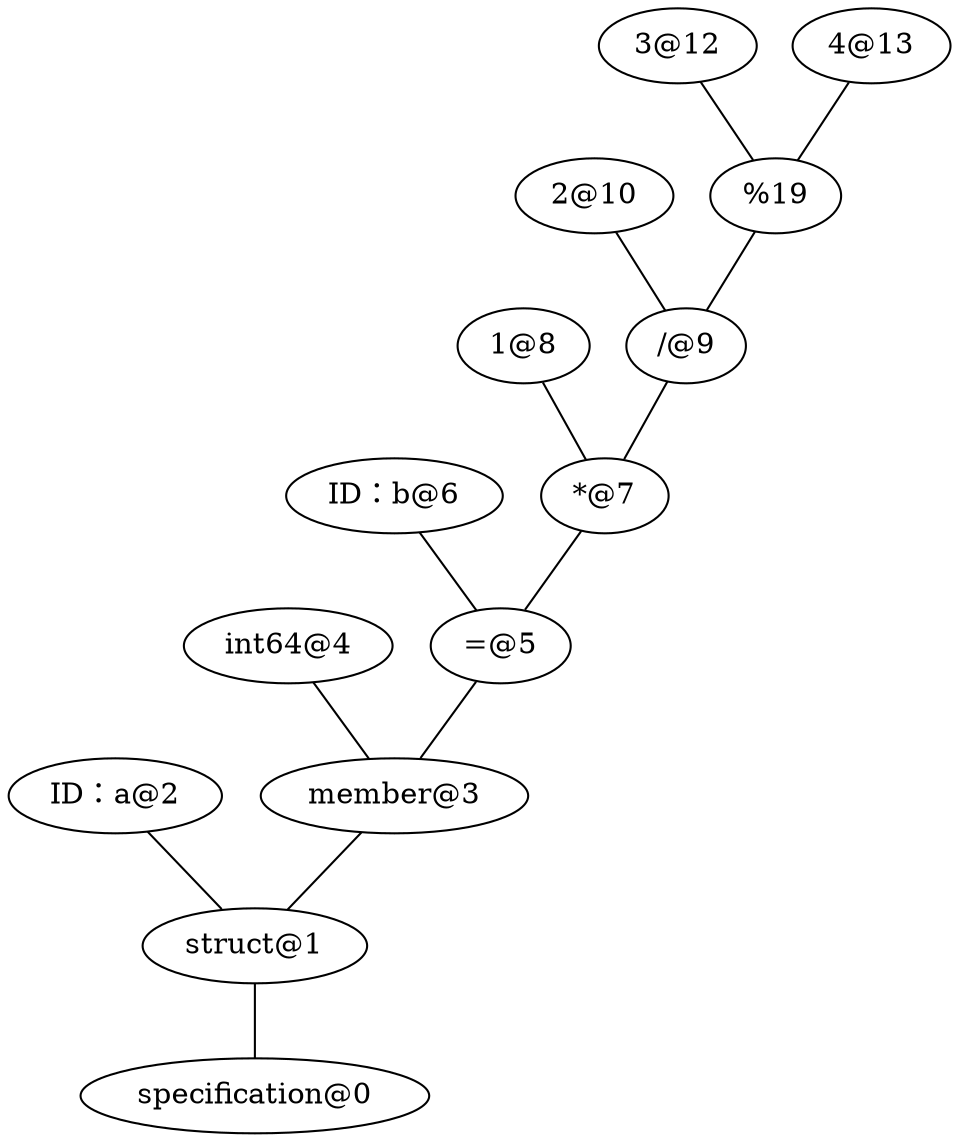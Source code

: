 graph{
    { rank=same; "specification@0"}
    { rank=same; "struct@1"}
    { rank=same; "ID：a@2"; "member@3"}
    { rank=same; "int64@4"; "=@5"}
    { rank=same; "ID：b@6"; "*@7"}
    { rank=same; "1@8"; "/@9"}
    { rank=same; "2@10"; "%@11"}
    { rank=same; "3@12"; "4@13"}

    "struct@1" -- "specification@0"
    "ID：a@2" -- "struct@1"
    "member@3" -- "struct@1"
    "int64@4" -- "member@3"
    "=@5" -- "member@3"
    "ID：b@6" -- "=@5"
    "*@7" -- "=@5"
    "1@8" -- "*@7"
    "/@9" -- "*@7"
    "2@10" -- "/@9"
    "%@11" -- "/@9"
    "3@12" -- "%@11"
    "4@13" -- "%@11"
}